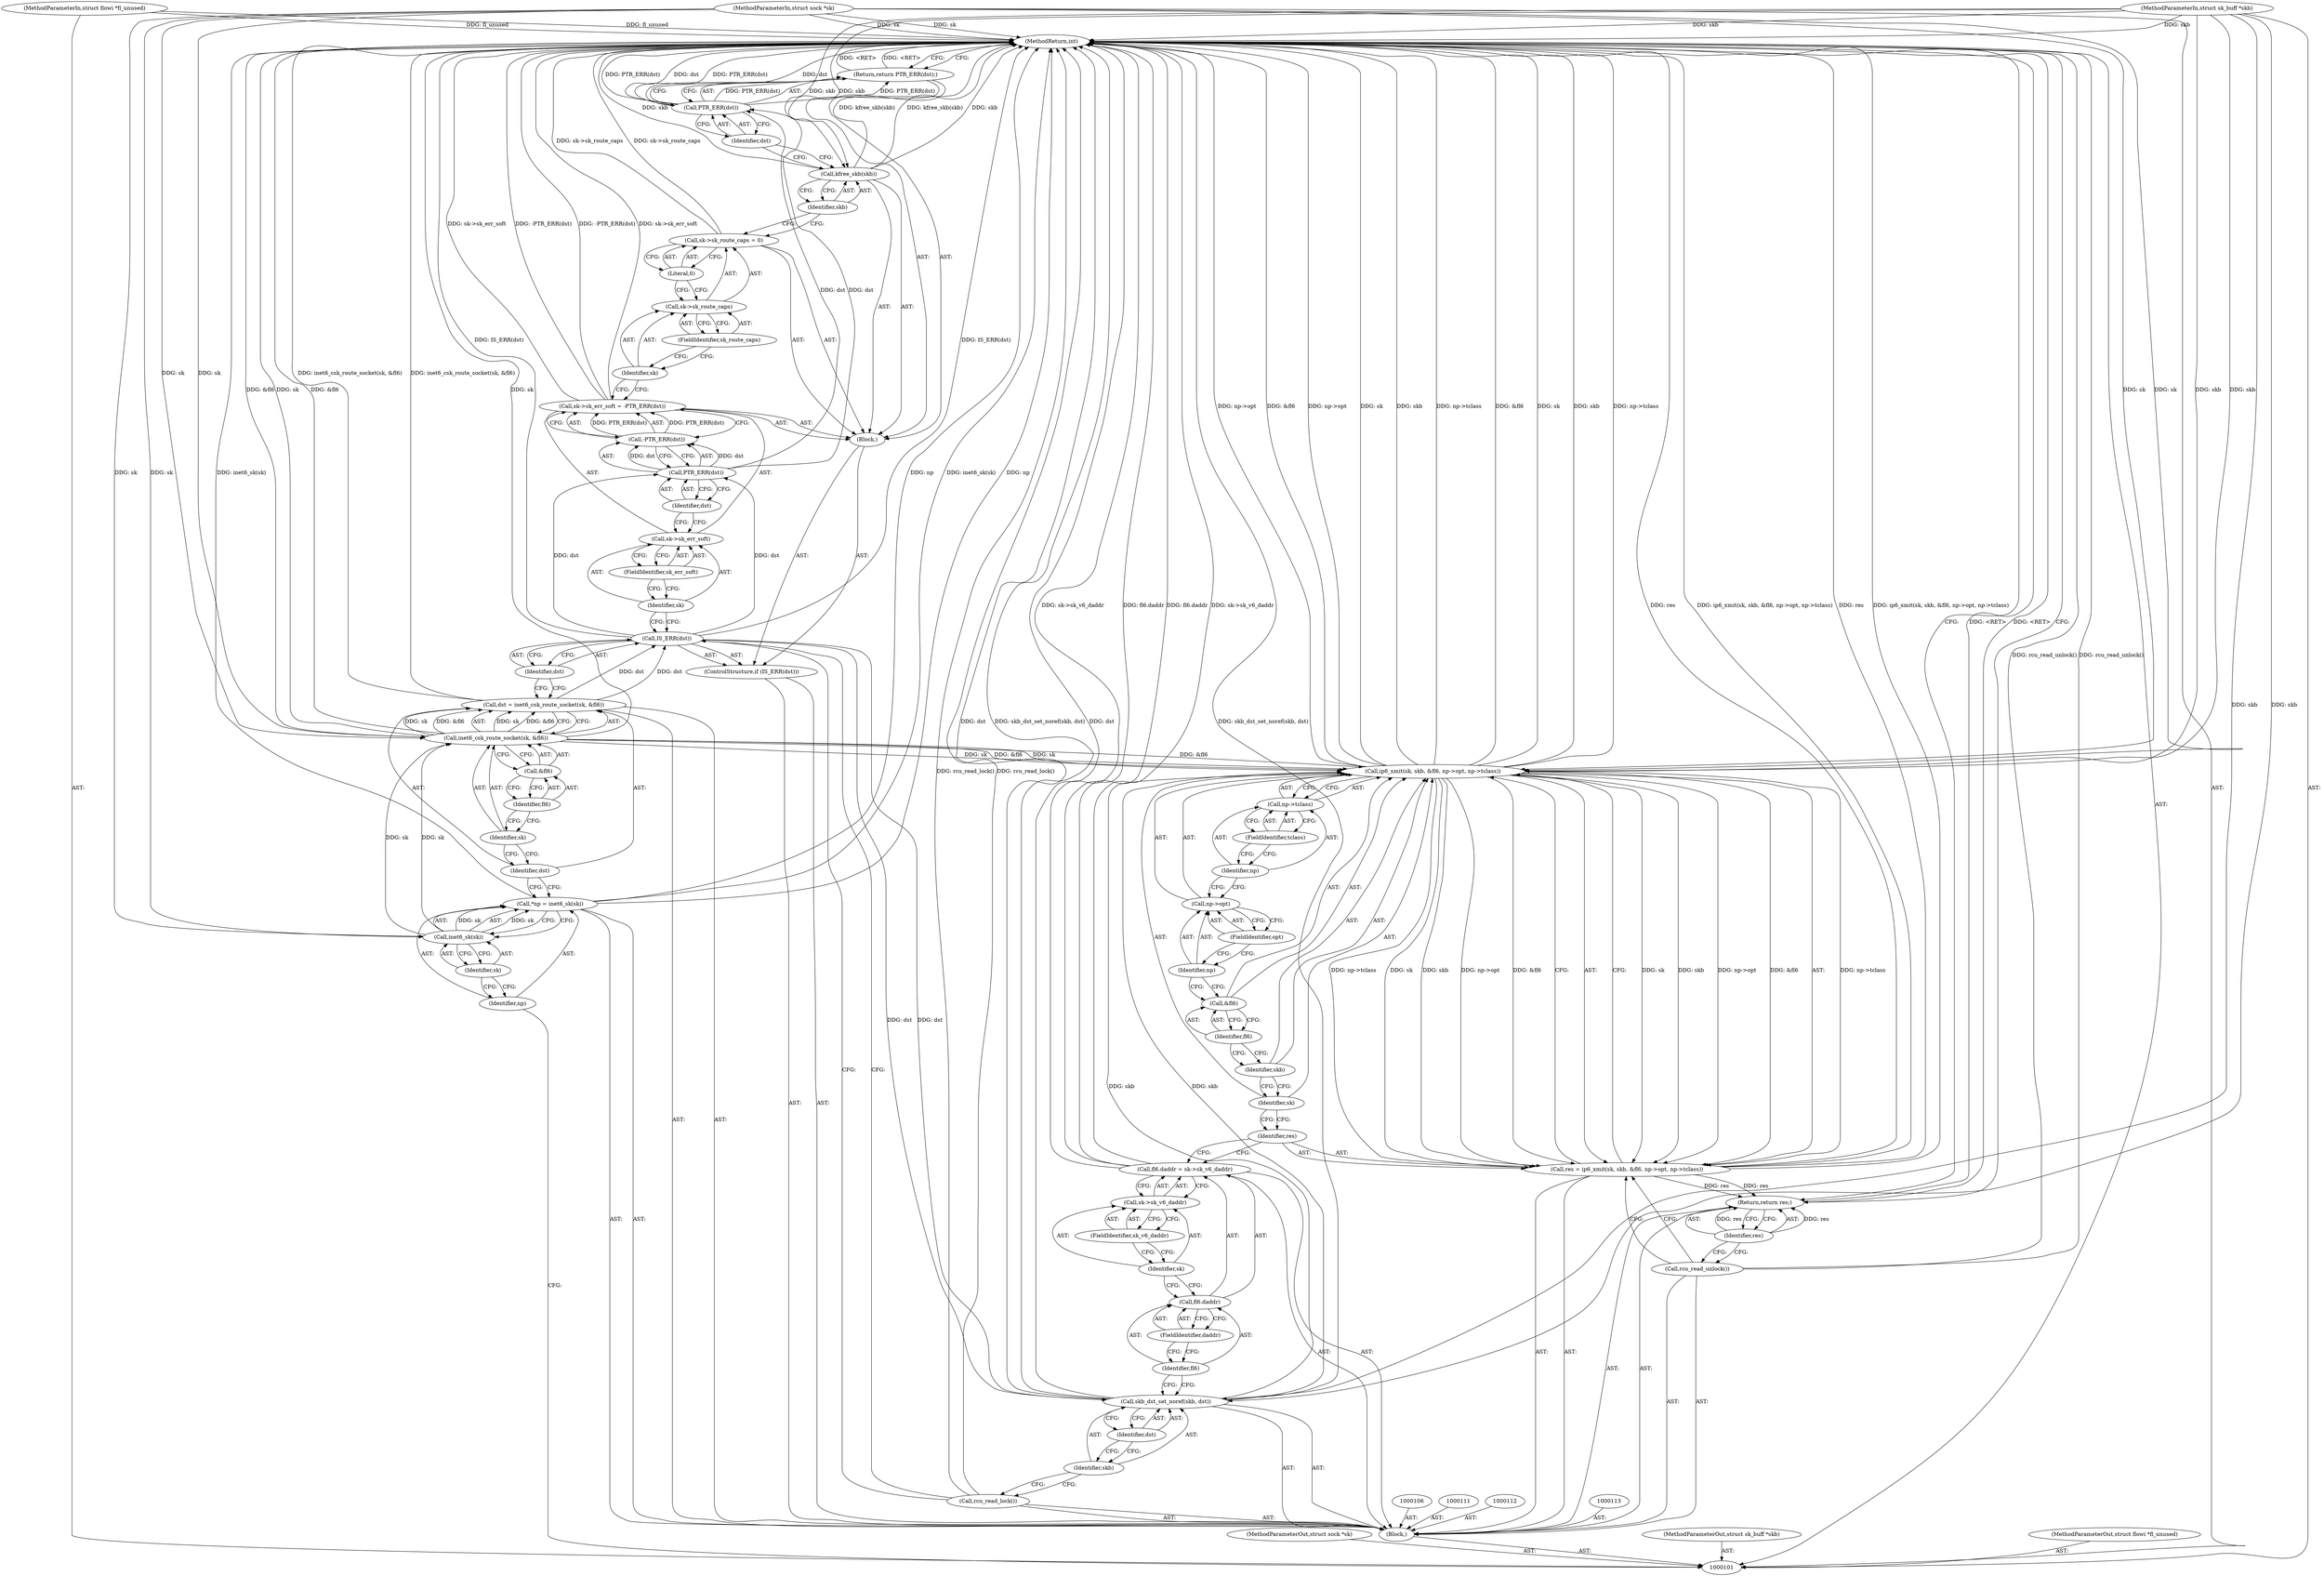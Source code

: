 digraph "1_linux_45f6fad84cc305103b28d73482b344d7f5b76f39_9" {
"1000168" [label="(MethodReturn,int)"];
"1000102" [label="(MethodParameterIn,struct sock *sk)"];
"1000241" [label="(MethodParameterOut,struct sock *sk)"];
"1000103" [label="(MethodParameterIn,struct sk_buff *skb)"];
"1000242" [label="(MethodParameterOut,struct sk_buff *skb)"];
"1000104" [label="(MethodParameterIn,struct flowi *fl_unused)"];
"1000243" [label="(MethodParameterOut,struct flowi *fl_unused)"];
"1000124" [label="(Call,sk->sk_err_soft = -PTR_ERR(dst))"];
"1000125" [label="(Call,sk->sk_err_soft)"];
"1000126" [label="(Identifier,sk)"];
"1000128" [label="(Call,-PTR_ERR(dst))"];
"1000129" [label="(Call,PTR_ERR(dst))"];
"1000130" [label="(Identifier,dst)"];
"1000127" [label="(FieldIdentifier,sk_err_soft)"];
"1000131" [label="(Call,sk->sk_route_caps = 0)"];
"1000132" [label="(Call,sk->sk_route_caps)"];
"1000133" [label="(Identifier,sk)"];
"1000135" [label="(Literal,0)"];
"1000134" [label="(FieldIdentifier,sk_route_caps)"];
"1000137" [label="(Identifier,skb)"];
"1000136" [label="(Call,kfree_skb(skb))"];
"1000140" [label="(Identifier,dst)"];
"1000138" [label="(Return,return PTR_ERR(dst);)"];
"1000139" [label="(Call,PTR_ERR(dst))"];
"1000141" [label="(Call,rcu_read_lock())"];
"1000142" [label="(Call,skb_dst_set_noref(skb, dst))"];
"1000143" [label="(Identifier,skb)"];
"1000144" [label="(Identifier,dst)"];
"1000105" [label="(Block,)"];
"1000149" [label="(Call,sk->sk_v6_daddr)"];
"1000150" [label="(Identifier,sk)"];
"1000151" [label="(FieldIdentifier,sk_v6_daddr)"];
"1000145" [label="(Call,fl6.daddr = sk->sk_v6_daddr)"];
"1000146" [label="(Call,fl6.daddr)"];
"1000147" [label="(Identifier,fl6)"];
"1000148" [label="(FieldIdentifier,daddr)"];
"1000152" [label="(Call,res = ip6_xmit(sk, skb, &fl6, np->opt, np->tclass))"];
"1000153" [label="(Identifier,res)"];
"1000155" [label="(Identifier,sk)"];
"1000156" [label="(Identifier,skb)"];
"1000157" [label="(Call,&fl6)"];
"1000158" [label="(Identifier,fl6)"];
"1000159" [label="(Call,np->opt)"];
"1000160" [label="(Identifier,np)"];
"1000161" [label="(FieldIdentifier,opt)"];
"1000162" [label="(Call,np->tclass)"];
"1000163" [label="(Identifier,np)"];
"1000164" [label="(FieldIdentifier,tclass)"];
"1000154" [label="(Call,ip6_xmit(sk, skb, &fl6, np->opt, np->tclass))"];
"1000165" [label="(Call,rcu_read_unlock())"];
"1000166" [label="(Return,return res;)"];
"1000167" [label="(Identifier,res)"];
"1000107" [label="(Call,*np = inet6_sk(sk))"];
"1000108" [label="(Identifier,np)"];
"1000109" [label="(Call,inet6_sk(sk))"];
"1000110" [label="(Identifier,sk)"];
"1000114" [label="(Call,dst = inet6_csk_route_socket(sk, &fl6))"];
"1000115" [label="(Identifier,dst)"];
"1000117" [label="(Identifier,sk)"];
"1000118" [label="(Call,&fl6)"];
"1000119" [label="(Identifier,fl6)"];
"1000116" [label="(Call,inet6_csk_route_socket(sk, &fl6))"];
"1000120" [label="(ControlStructure,if (IS_ERR(dst)))"];
"1000122" [label="(Identifier,dst)"];
"1000123" [label="(Block,)"];
"1000121" [label="(Call,IS_ERR(dst))"];
"1000168" -> "1000101"  [label="AST: "];
"1000168" -> "1000138"  [label="CFG: "];
"1000168" -> "1000166"  [label="CFG: "];
"1000142" -> "1000168"  [label="DDG: skb_dst_set_noref(skb, dst)"];
"1000142" -> "1000168"  [label="DDG: dst"];
"1000124" -> "1000168"  [label="DDG: sk->sk_err_soft"];
"1000124" -> "1000168"  [label="DDG: -PTR_ERR(dst)"];
"1000107" -> "1000168"  [label="DDG: np"];
"1000107" -> "1000168"  [label="DDG: inet6_sk(sk)"];
"1000154" -> "1000168"  [label="DDG: &fl6"];
"1000154" -> "1000168"  [label="DDG: np->opt"];
"1000154" -> "1000168"  [label="DDG: sk"];
"1000154" -> "1000168"  [label="DDG: skb"];
"1000154" -> "1000168"  [label="DDG: np->tclass"];
"1000104" -> "1000168"  [label="DDG: fl_unused"];
"1000121" -> "1000168"  [label="DDG: IS_ERR(dst)"];
"1000145" -> "1000168"  [label="DDG: sk->sk_v6_daddr"];
"1000145" -> "1000168"  [label="DDG: fl6.daddr"];
"1000152" -> "1000168"  [label="DDG: res"];
"1000152" -> "1000168"  [label="DDG: ip6_xmit(sk, skb, &fl6, np->opt, np->tclass)"];
"1000116" -> "1000168"  [label="DDG: &fl6"];
"1000116" -> "1000168"  [label="DDG: sk"];
"1000102" -> "1000168"  [label="DDG: sk"];
"1000114" -> "1000168"  [label="DDG: inet6_csk_route_socket(sk, &fl6)"];
"1000131" -> "1000168"  [label="DDG: sk->sk_route_caps"];
"1000141" -> "1000168"  [label="DDG: rcu_read_lock()"];
"1000139" -> "1000168"  [label="DDG: PTR_ERR(dst)"];
"1000139" -> "1000168"  [label="DDG: dst"];
"1000103" -> "1000168"  [label="DDG: skb"];
"1000136" -> "1000168"  [label="DDG: kfree_skb(skb)"];
"1000136" -> "1000168"  [label="DDG: skb"];
"1000165" -> "1000168"  [label="DDG: rcu_read_unlock()"];
"1000166" -> "1000168"  [label="DDG: <RET>"];
"1000138" -> "1000168"  [label="DDG: <RET>"];
"1000102" -> "1000101"  [label="AST: "];
"1000102" -> "1000168"  [label="DDG: sk"];
"1000102" -> "1000109"  [label="DDG: sk"];
"1000102" -> "1000116"  [label="DDG: sk"];
"1000102" -> "1000154"  [label="DDG: sk"];
"1000241" -> "1000101"  [label="AST: "];
"1000103" -> "1000101"  [label="AST: "];
"1000103" -> "1000168"  [label="DDG: skb"];
"1000103" -> "1000136"  [label="DDG: skb"];
"1000103" -> "1000142"  [label="DDG: skb"];
"1000103" -> "1000154"  [label="DDG: skb"];
"1000242" -> "1000101"  [label="AST: "];
"1000104" -> "1000101"  [label="AST: "];
"1000104" -> "1000168"  [label="DDG: fl_unused"];
"1000243" -> "1000101"  [label="AST: "];
"1000124" -> "1000123"  [label="AST: "];
"1000124" -> "1000128"  [label="CFG: "];
"1000125" -> "1000124"  [label="AST: "];
"1000128" -> "1000124"  [label="AST: "];
"1000133" -> "1000124"  [label="CFG: "];
"1000124" -> "1000168"  [label="DDG: sk->sk_err_soft"];
"1000124" -> "1000168"  [label="DDG: -PTR_ERR(dst)"];
"1000128" -> "1000124"  [label="DDG: PTR_ERR(dst)"];
"1000125" -> "1000124"  [label="AST: "];
"1000125" -> "1000127"  [label="CFG: "];
"1000126" -> "1000125"  [label="AST: "];
"1000127" -> "1000125"  [label="AST: "];
"1000130" -> "1000125"  [label="CFG: "];
"1000126" -> "1000125"  [label="AST: "];
"1000126" -> "1000121"  [label="CFG: "];
"1000127" -> "1000126"  [label="CFG: "];
"1000128" -> "1000124"  [label="AST: "];
"1000128" -> "1000129"  [label="CFG: "];
"1000129" -> "1000128"  [label="AST: "];
"1000124" -> "1000128"  [label="CFG: "];
"1000128" -> "1000124"  [label="DDG: PTR_ERR(dst)"];
"1000129" -> "1000128"  [label="DDG: dst"];
"1000129" -> "1000128"  [label="AST: "];
"1000129" -> "1000130"  [label="CFG: "];
"1000130" -> "1000129"  [label="AST: "];
"1000128" -> "1000129"  [label="CFG: "];
"1000129" -> "1000128"  [label="DDG: dst"];
"1000121" -> "1000129"  [label="DDG: dst"];
"1000129" -> "1000139"  [label="DDG: dst"];
"1000130" -> "1000129"  [label="AST: "];
"1000130" -> "1000125"  [label="CFG: "];
"1000129" -> "1000130"  [label="CFG: "];
"1000127" -> "1000125"  [label="AST: "];
"1000127" -> "1000126"  [label="CFG: "];
"1000125" -> "1000127"  [label="CFG: "];
"1000131" -> "1000123"  [label="AST: "];
"1000131" -> "1000135"  [label="CFG: "];
"1000132" -> "1000131"  [label="AST: "];
"1000135" -> "1000131"  [label="AST: "];
"1000137" -> "1000131"  [label="CFG: "];
"1000131" -> "1000168"  [label="DDG: sk->sk_route_caps"];
"1000132" -> "1000131"  [label="AST: "];
"1000132" -> "1000134"  [label="CFG: "];
"1000133" -> "1000132"  [label="AST: "];
"1000134" -> "1000132"  [label="AST: "];
"1000135" -> "1000132"  [label="CFG: "];
"1000133" -> "1000132"  [label="AST: "];
"1000133" -> "1000124"  [label="CFG: "];
"1000134" -> "1000133"  [label="CFG: "];
"1000135" -> "1000131"  [label="AST: "];
"1000135" -> "1000132"  [label="CFG: "];
"1000131" -> "1000135"  [label="CFG: "];
"1000134" -> "1000132"  [label="AST: "];
"1000134" -> "1000133"  [label="CFG: "];
"1000132" -> "1000134"  [label="CFG: "];
"1000137" -> "1000136"  [label="AST: "];
"1000137" -> "1000131"  [label="CFG: "];
"1000136" -> "1000137"  [label="CFG: "];
"1000136" -> "1000123"  [label="AST: "];
"1000136" -> "1000137"  [label="CFG: "];
"1000137" -> "1000136"  [label="AST: "];
"1000140" -> "1000136"  [label="CFG: "];
"1000136" -> "1000168"  [label="DDG: kfree_skb(skb)"];
"1000136" -> "1000168"  [label="DDG: skb"];
"1000103" -> "1000136"  [label="DDG: skb"];
"1000140" -> "1000139"  [label="AST: "];
"1000140" -> "1000136"  [label="CFG: "];
"1000139" -> "1000140"  [label="CFG: "];
"1000138" -> "1000123"  [label="AST: "];
"1000138" -> "1000139"  [label="CFG: "];
"1000139" -> "1000138"  [label="AST: "];
"1000168" -> "1000138"  [label="CFG: "];
"1000138" -> "1000168"  [label="DDG: <RET>"];
"1000139" -> "1000138"  [label="DDG: PTR_ERR(dst)"];
"1000139" -> "1000138"  [label="AST: "];
"1000139" -> "1000140"  [label="CFG: "];
"1000140" -> "1000139"  [label="AST: "];
"1000138" -> "1000139"  [label="CFG: "];
"1000139" -> "1000168"  [label="DDG: PTR_ERR(dst)"];
"1000139" -> "1000168"  [label="DDG: dst"];
"1000139" -> "1000138"  [label="DDG: PTR_ERR(dst)"];
"1000129" -> "1000139"  [label="DDG: dst"];
"1000141" -> "1000105"  [label="AST: "];
"1000141" -> "1000121"  [label="CFG: "];
"1000143" -> "1000141"  [label="CFG: "];
"1000141" -> "1000168"  [label="DDG: rcu_read_lock()"];
"1000142" -> "1000105"  [label="AST: "];
"1000142" -> "1000144"  [label="CFG: "];
"1000143" -> "1000142"  [label="AST: "];
"1000144" -> "1000142"  [label="AST: "];
"1000147" -> "1000142"  [label="CFG: "];
"1000142" -> "1000168"  [label="DDG: skb_dst_set_noref(skb, dst)"];
"1000142" -> "1000168"  [label="DDG: dst"];
"1000103" -> "1000142"  [label="DDG: skb"];
"1000121" -> "1000142"  [label="DDG: dst"];
"1000142" -> "1000154"  [label="DDG: skb"];
"1000143" -> "1000142"  [label="AST: "];
"1000143" -> "1000141"  [label="CFG: "];
"1000144" -> "1000143"  [label="CFG: "];
"1000144" -> "1000142"  [label="AST: "];
"1000144" -> "1000143"  [label="CFG: "];
"1000142" -> "1000144"  [label="CFG: "];
"1000105" -> "1000101"  [label="AST: "];
"1000106" -> "1000105"  [label="AST: "];
"1000107" -> "1000105"  [label="AST: "];
"1000111" -> "1000105"  [label="AST: "];
"1000112" -> "1000105"  [label="AST: "];
"1000113" -> "1000105"  [label="AST: "];
"1000114" -> "1000105"  [label="AST: "];
"1000120" -> "1000105"  [label="AST: "];
"1000141" -> "1000105"  [label="AST: "];
"1000142" -> "1000105"  [label="AST: "];
"1000145" -> "1000105"  [label="AST: "];
"1000152" -> "1000105"  [label="AST: "];
"1000165" -> "1000105"  [label="AST: "];
"1000166" -> "1000105"  [label="AST: "];
"1000149" -> "1000145"  [label="AST: "];
"1000149" -> "1000151"  [label="CFG: "];
"1000150" -> "1000149"  [label="AST: "];
"1000151" -> "1000149"  [label="AST: "];
"1000145" -> "1000149"  [label="CFG: "];
"1000150" -> "1000149"  [label="AST: "];
"1000150" -> "1000146"  [label="CFG: "];
"1000151" -> "1000150"  [label="CFG: "];
"1000151" -> "1000149"  [label="AST: "];
"1000151" -> "1000150"  [label="CFG: "];
"1000149" -> "1000151"  [label="CFG: "];
"1000145" -> "1000105"  [label="AST: "];
"1000145" -> "1000149"  [label="CFG: "];
"1000146" -> "1000145"  [label="AST: "];
"1000149" -> "1000145"  [label="AST: "];
"1000153" -> "1000145"  [label="CFG: "];
"1000145" -> "1000168"  [label="DDG: sk->sk_v6_daddr"];
"1000145" -> "1000168"  [label="DDG: fl6.daddr"];
"1000146" -> "1000145"  [label="AST: "];
"1000146" -> "1000148"  [label="CFG: "];
"1000147" -> "1000146"  [label="AST: "];
"1000148" -> "1000146"  [label="AST: "];
"1000150" -> "1000146"  [label="CFG: "];
"1000147" -> "1000146"  [label="AST: "];
"1000147" -> "1000142"  [label="CFG: "];
"1000148" -> "1000147"  [label="CFG: "];
"1000148" -> "1000146"  [label="AST: "];
"1000148" -> "1000147"  [label="CFG: "];
"1000146" -> "1000148"  [label="CFG: "];
"1000152" -> "1000105"  [label="AST: "];
"1000152" -> "1000154"  [label="CFG: "];
"1000153" -> "1000152"  [label="AST: "];
"1000154" -> "1000152"  [label="AST: "];
"1000165" -> "1000152"  [label="CFG: "];
"1000152" -> "1000168"  [label="DDG: res"];
"1000152" -> "1000168"  [label="DDG: ip6_xmit(sk, skb, &fl6, np->opt, np->tclass)"];
"1000154" -> "1000152"  [label="DDG: np->tclass"];
"1000154" -> "1000152"  [label="DDG: sk"];
"1000154" -> "1000152"  [label="DDG: skb"];
"1000154" -> "1000152"  [label="DDG: np->opt"];
"1000154" -> "1000152"  [label="DDG: &fl6"];
"1000152" -> "1000166"  [label="DDG: res"];
"1000153" -> "1000152"  [label="AST: "];
"1000153" -> "1000145"  [label="CFG: "];
"1000155" -> "1000153"  [label="CFG: "];
"1000155" -> "1000154"  [label="AST: "];
"1000155" -> "1000153"  [label="CFG: "];
"1000156" -> "1000155"  [label="CFG: "];
"1000156" -> "1000154"  [label="AST: "];
"1000156" -> "1000155"  [label="CFG: "];
"1000158" -> "1000156"  [label="CFG: "];
"1000157" -> "1000154"  [label="AST: "];
"1000157" -> "1000158"  [label="CFG: "];
"1000158" -> "1000157"  [label="AST: "];
"1000160" -> "1000157"  [label="CFG: "];
"1000158" -> "1000157"  [label="AST: "];
"1000158" -> "1000156"  [label="CFG: "];
"1000157" -> "1000158"  [label="CFG: "];
"1000159" -> "1000154"  [label="AST: "];
"1000159" -> "1000161"  [label="CFG: "];
"1000160" -> "1000159"  [label="AST: "];
"1000161" -> "1000159"  [label="AST: "];
"1000163" -> "1000159"  [label="CFG: "];
"1000160" -> "1000159"  [label="AST: "];
"1000160" -> "1000157"  [label="CFG: "];
"1000161" -> "1000160"  [label="CFG: "];
"1000161" -> "1000159"  [label="AST: "];
"1000161" -> "1000160"  [label="CFG: "];
"1000159" -> "1000161"  [label="CFG: "];
"1000162" -> "1000154"  [label="AST: "];
"1000162" -> "1000164"  [label="CFG: "];
"1000163" -> "1000162"  [label="AST: "];
"1000164" -> "1000162"  [label="AST: "];
"1000154" -> "1000162"  [label="CFG: "];
"1000163" -> "1000162"  [label="AST: "];
"1000163" -> "1000159"  [label="CFG: "];
"1000164" -> "1000163"  [label="CFG: "];
"1000164" -> "1000162"  [label="AST: "];
"1000164" -> "1000163"  [label="CFG: "];
"1000162" -> "1000164"  [label="CFG: "];
"1000154" -> "1000152"  [label="AST: "];
"1000154" -> "1000162"  [label="CFG: "];
"1000155" -> "1000154"  [label="AST: "];
"1000156" -> "1000154"  [label="AST: "];
"1000157" -> "1000154"  [label="AST: "];
"1000159" -> "1000154"  [label="AST: "];
"1000162" -> "1000154"  [label="AST: "];
"1000152" -> "1000154"  [label="CFG: "];
"1000154" -> "1000168"  [label="DDG: &fl6"];
"1000154" -> "1000168"  [label="DDG: np->opt"];
"1000154" -> "1000168"  [label="DDG: sk"];
"1000154" -> "1000168"  [label="DDG: skb"];
"1000154" -> "1000168"  [label="DDG: np->tclass"];
"1000154" -> "1000152"  [label="DDG: np->tclass"];
"1000154" -> "1000152"  [label="DDG: sk"];
"1000154" -> "1000152"  [label="DDG: skb"];
"1000154" -> "1000152"  [label="DDG: np->opt"];
"1000154" -> "1000152"  [label="DDG: &fl6"];
"1000116" -> "1000154"  [label="DDG: sk"];
"1000116" -> "1000154"  [label="DDG: &fl6"];
"1000102" -> "1000154"  [label="DDG: sk"];
"1000142" -> "1000154"  [label="DDG: skb"];
"1000103" -> "1000154"  [label="DDG: skb"];
"1000165" -> "1000105"  [label="AST: "];
"1000165" -> "1000152"  [label="CFG: "];
"1000167" -> "1000165"  [label="CFG: "];
"1000165" -> "1000168"  [label="DDG: rcu_read_unlock()"];
"1000166" -> "1000105"  [label="AST: "];
"1000166" -> "1000167"  [label="CFG: "];
"1000167" -> "1000166"  [label="AST: "];
"1000168" -> "1000166"  [label="CFG: "];
"1000166" -> "1000168"  [label="DDG: <RET>"];
"1000167" -> "1000166"  [label="DDG: res"];
"1000152" -> "1000166"  [label="DDG: res"];
"1000167" -> "1000166"  [label="AST: "];
"1000167" -> "1000165"  [label="CFG: "];
"1000166" -> "1000167"  [label="CFG: "];
"1000167" -> "1000166"  [label="DDG: res"];
"1000107" -> "1000105"  [label="AST: "];
"1000107" -> "1000109"  [label="CFG: "];
"1000108" -> "1000107"  [label="AST: "];
"1000109" -> "1000107"  [label="AST: "];
"1000115" -> "1000107"  [label="CFG: "];
"1000107" -> "1000168"  [label="DDG: np"];
"1000107" -> "1000168"  [label="DDG: inet6_sk(sk)"];
"1000109" -> "1000107"  [label="DDG: sk"];
"1000108" -> "1000107"  [label="AST: "];
"1000108" -> "1000101"  [label="CFG: "];
"1000110" -> "1000108"  [label="CFG: "];
"1000109" -> "1000107"  [label="AST: "];
"1000109" -> "1000110"  [label="CFG: "];
"1000110" -> "1000109"  [label="AST: "];
"1000107" -> "1000109"  [label="CFG: "];
"1000109" -> "1000107"  [label="DDG: sk"];
"1000102" -> "1000109"  [label="DDG: sk"];
"1000109" -> "1000116"  [label="DDG: sk"];
"1000110" -> "1000109"  [label="AST: "];
"1000110" -> "1000108"  [label="CFG: "];
"1000109" -> "1000110"  [label="CFG: "];
"1000114" -> "1000105"  [label="AST: "];
"1000114" -> "1000116"  [label="CFG: "];
"1000115" -> "1000114"  [label="AST: "];
"1000116" -> "1000114"  [label="AST: "];
"1000122" -> "1000114"  [label="CFG: "];
"1000114" -> "1000168"  [label="DDG: inet6_csk_route_socket(sk, &fl6)"];
"1000116" -> "1000114"  [label="DDG: sk"];
"1000116" -> "1000114"  [label="DDG: &fl6"];
"1000114" -> "1000121"  [label="DDG: dst"];
"1000115" -> "1000114"  [label="AST: "];
"1000115" -> "1000107"  [label="CFG: "];
"1000117" -> "1000115"  [label="CFG: "];
"1000117" -> "1000116"  [label="AST: "];
"1000117" -> "1000115"  [label="CFG: "];
"1000119" -> "1000117"  [label="CFG: "];
"1000118" -> "1000116"  [label="AST: "];
"1000118" -> "1000119"  [label="CFG: "];
"1000119" -> "1000118"  [label="AST: "];
"1000116" -> "1000118"  [label="CFG: "];
"1000119" -> "1000118"  [label="AST: "];
"1000119" -> "1000117"  [label="CFG: "];
"1000118" -> "1000119"  [label="CFG: "];
"1000116" -> "1000114"  [label="AST: "];
"1000116" -> "1000118"  [label="CFG: "];
"1000117" -> "1000116"  [label="AST: "];
"1000118" -> "1000116"  [label="AST: "];
"1000114" -> "1000116"  [label="CFG: "];
"1000116" -> "1000168"  [label="DDG: &fl6"];
"1000116" -> "1000168"  [label="DDG: sk"];
"1000116" -> "1000114"  [label="DDG: sk"];
"1000116" -> "1000114"  [label="DDG: &fl6"];
"1000109" -> "1000116"  [label="DDG: sk"];
"1000102" -> "1000116"  [label="DDG: sk"];
"1000116" -> "1000154"  [label="DDG: sk"];
"1000116" -> "1000154"  [label="DDG: &fl6"];
"1000120" -> "1000105"  [label="AST: "];
"1000121" -> "1000120"  [label="AST: "];
"1000123" -> "1000120"  [label="AST: "];
"1000122" -> "1000121"  [label="AST: "];
"1000122" -> "1000114"  [label="CFG: "];
"1000121" -> "1000122"  [label="CFG: "];
"1000123" -> "1000120"  [label="AST: "];
"1000124" -> "1000123"  [label="AST: "];
"1000131" -> "1000123"  [label="AST: "];
"1000136" -> "1000123"  [label="AST: "];
"1000138" -> "1000123"  [label="AST: "];
"1000121" -> "1000120"  [label="AST: "];
"1000121" -> "1000122"  [label="CFG: "];
"1000122" -> "1000121"  [label="AST: "];
"1000126" -> "1000121"  [label="CFG: "];
"1000141" -> "1000121"  [label="CFG: "];
"1000121" -> "1000168"  [label="DDG: IS_ERR(dst)"];
"1000114" -> "1000121"  [label="DDG: dst"];
"1000121" -> "1000129"  [label="DDG: dst"];
"1000121" -> "1000142"  [label="DDG: dst"];
}
